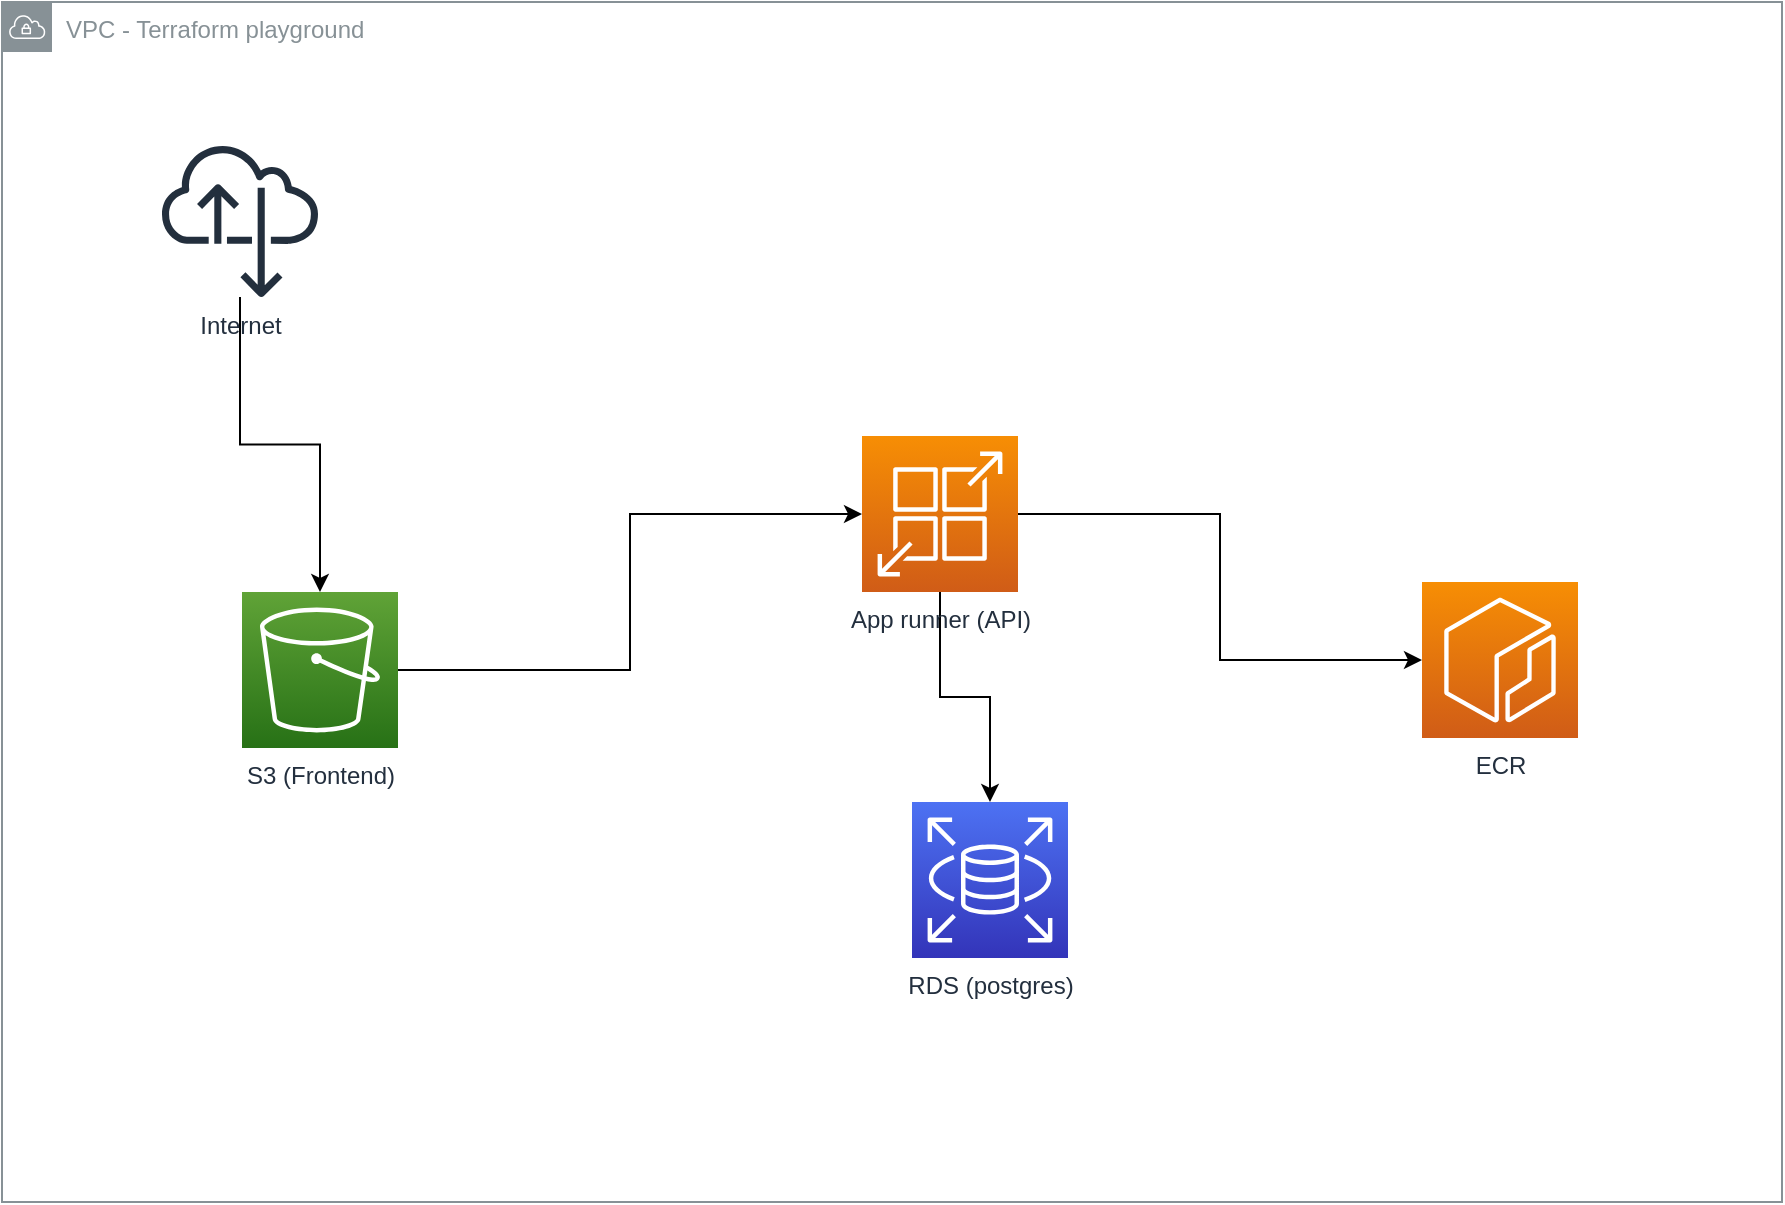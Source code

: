<mxfile version="21.7.2" type="device">
  <diagram id="Ht1M8jgEwFfnCIfOTk4-" name="Page-1">
    <mxGraphModel dx="1266" dy="1523" grid="1" gridSize="10" guides="1" tooltips="1" connect="1" arrows="1" fold="1" page="1" pageScale="1" pageWidth="1169" pageHeight="827" math="0" shadow="0">
      <root>
        <mxCell id="0" />
        <mxCell id="1" parent="0" />
        <mxCell id="6W-QmwmVU54oWmJmpKIy-10" value="VPC - Terraform playground" style="sketch=0;outlineConnect=0;gradientColor=none;html=1;whiteSpace=wrap;fontSize=12;fontStyle=0;shape=mxgraph.aws4.group;grIcon=mxgraph.aws4.group_vpc;strokeColor=#879196;fillColor=none;verticalAlign=top;align=left;spacingLeft=30;fontColor=#879196;dashed=0;" vertex="1" parent="1">
          <mxGeometry x="130" y="-630" width="890" height="600" as="geometry" />
        </mxCell>
        <mxCell id="6W-QmwmVU54oWmJmpKIy-8" style="edgeStyle=orthogonalEdgeStyle;rounded=0;orthogonalLoop=1;jettySize=auto;html=1;" edge="1" parent="1" source="6W-QmwmVU54oWmJmpKIy-1" target="6W-QmwmVU54oWmJmpKIy-7">
          <mxGeometry relative="1" as="geometry" />
        </mxCell>
        <mxCell id="6W-QmwmVU54oWmJmpKIy-1" value="Internet" style="sketch=0;outlineConnect=0;fontColor=#232F3E;gradientColor=none;fillColor=#232F3D;strokeColor=none;dashed=0;verticalLabelPosition=bottom;verticalAlign=top;align=center;html=1;fontSize=12;fontStyle=0;aspect=fixed;pointerEvents=1;shape=mxgraph.aws4.internet_alt22;" vertex="1" parent="1">
          <mxGeometry x="210" y="-560" width="78" height="78" as="geometry" />
        </mxCell>
        <mxCell id="6W-QmwmVU54oWmJmpKIy-2" value="ECR" style="sketch=0;points=[[0,0,0],[0.25,0,0],[0.5,0,0],[0.75,0,0],[1,0,0],[0,1,0],[0.25,1,0],[0.5,1,0],[0.75,1,0],[1,1,0],[0,0.25,0],[0,0.5,0],[0,0.75,0],[1,0.25,0],[1,0.5,0],[1,0.75,0]];outlineConnect=0;fontColor=#232F3E;gradientColor=#F78E04;gradientDirection=north;fillColor=#D05C17;strokeColor=#ffffff;dashed=0;verticalLabelPosition=bottom;verticalAlign=top;align=center;html=1;fontSize=12;fontStyle=0;aspect=fixed;shape=mxgraph.aws4.resourceIcon;resIcon=mxgraph.aws4.ecr;" vertex="1" parent="1">
          <mxGeometry x="840" y="-340" width="78" height="78" as="geometry" />
        </mxCell>
        <mxCell id="6W-QmwmVU54oWmJmpKIy-3" value="RDS (postgres)" style="sketch=0;points=[[0,0,0],[0.25,0,0],[0.5,0,0],[0.75,0,0],[1,0,0],[0,1,0],[0.25,1,0],[0.5,1,0],[0.75,1,0],[1,1,0],[0,0.25,0],[0,0.5,0],[0,0.75,0],[1,0.25,0],[1,0.5,0],[1,0.75,0]];outlineConnect=0;fontColor=#232F3E;gradientColor=#4D72F3;gradientDirection=north;fillColor=#3334B9;strokeColor=#ffffff;dashed=0;verticalLabelPosition=bottom;verticalAlign=top;align=center;html=1;fontSize=12;fontStyle=0;aspect=fixed;shape=mxgraph.aws4.resourceIcon;resIcon=mxgraph.aws4.rds;" vertex="1" parent="1">
          <mxGeometry x="585" y="-230" width="78" height="78" as="geometry" />
        </mxCell>
        <mxCell id="6W-QmwmVU54oWmJmpKIy-5" style="edgeStyle=orthogonalEdgeStyle;rounded=0;orthogonalLoop=1;jettySize=auto;html=1;" edge="1" parent="1" source="6W-QmwmVU54oWmJmpKIy-4" target="6W-QmwmVU54oWmJmpKIy-2">
          <mxGeometry relative="1" as="geometry" />
        </mxCell>
        <mxCell id="6W-QmwmVU54oWmJmpKIy-6" style="edgeStyle=orthogonalEdgeStyle;rounded=0;orthogonalLoop=1;jettySize=auto;html=1;" edge="1" parent="1" source="6W-QmwmVU54oWmJmpKIy-4" target="6W-QmwmVU54oWmJmpKIy-3">
          <mxGeometry relative="1" as="geometry" />
        </mxCell>
        <mxCell id="6W-QmwmVU54oWmJmpKIy-4" value="App runner (API)" style="sketch=0;points=[[0,0,0],[0.25,0,0],[0.5,0,0],[0.75,0,0],[1,0,0],[0,1,0],[0.25,1,0],[0.5,1,0],[0.75,1,0],[1,1,0],[0,0.25,0],[0,0.5,0],[0,0.75,0],[1,0.25,0],[1,0.5,0],[1,0.75,0]];outlineConnect=0;fontColor=#232F3E;gradientColor=#F78E04;gradientDirection=north;fillColor=#D05C17;strokeColor=#ffffff;dashed=0;verticalLabelPosition=bottom;verticalAlign=top;align=center;html=1;fontSize=12;fontStyle=0;aspect=fixed;shape=mxgraph.aws4.resourceIcon;resIcon=mxgraph.aws4.app_runner;" vertex="1" parent="1">
          <mxGeometry x="560" y="-413" width="78" height="78" as="geometry" />
        </mxCell>
        <mxCell id="6W-QmwmVU54oWmJmpKIy-9" style="edgeStyle=orthogonalEdgeStyle;rounded=0;orthogonalLoop=1;jettySize=auto;html=1;" edge="1" parent="1" source="6W-QmwmVU54oWmJmpKIy-7" target="6W-QmwmVU54oWmJmpKIy-4">
          <mxGeometry relative="1" as="geometry" />
        </mxCell>
        <mxCell id="6W-QmwmVU54oWmJmpKIy-7" value="S3 (Frontend)" style="sketch=0;points=[[0,0,0],[0.25,0,0],[0.5,0,0],[0.75,0,0],[1,0,0],[0,1,0],[0.25,1,0],[0.5,1,0],[0.75,1,0],[1,1,0],[0,0.25,0],[0,0.5,0],[0,0.75,0],[1,0.25,0],[1,0.5,0],[1,0.75,0]];outlineConnect=0;fontColor=#232F3E;gradientColor=#60A337;gradientDirection=north;fillColor=#277116;strokeColor=#ffffff;dashed=0;verticalLabelPosition=bottom;verticalAlign=top;align=center;html=1;fontSize=12;fontStyle=0;aspect=fixed;shape=mxgraph.aws4.resourceIcon;resIcon=mxgraph.aws4.s3;" vertex="1" parent="1">
          <mxGeometry x="250" y="-335" width="78" height="78" as="geometry" />
        </mxCell>
      </root>
    </mxGraphModel>
  </diagram>
</mxfile>
